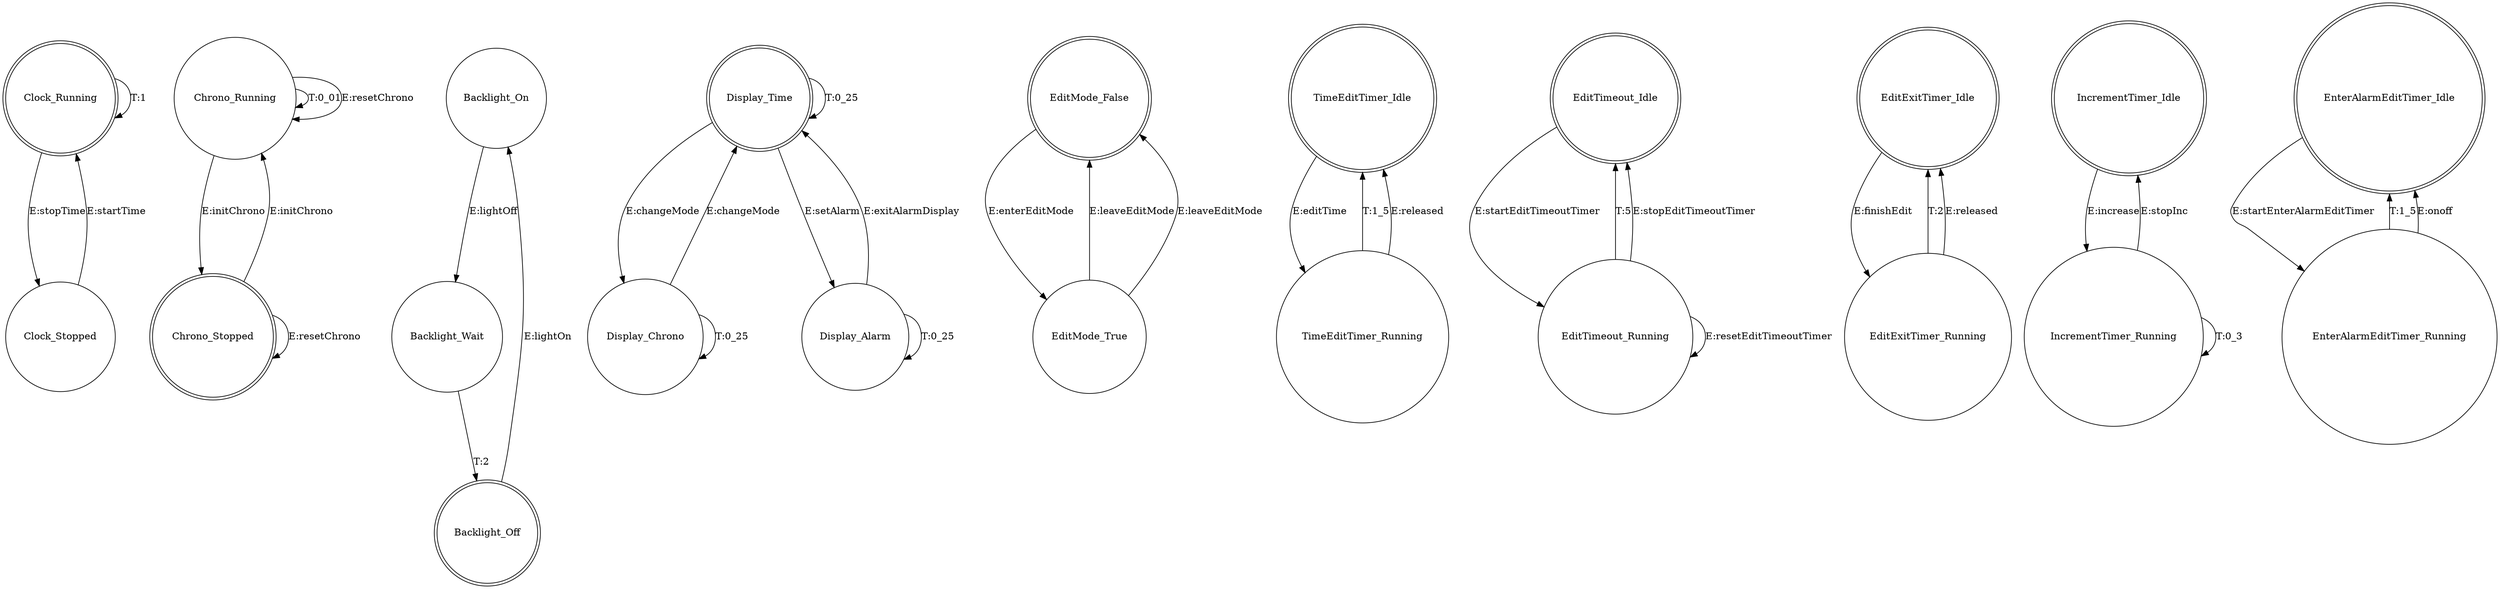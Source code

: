 digraph digitalwatch {
  Clock_Running [shape=doublecircle]
  Clock_Stopped [shape=circle]
  Chrono_Running [shape=circle]
  Chrono_Stopped [shape=doublecircle]
  Backlight_On [shape=circle]
  Backlight_Wait [shape=circle]
  Backlight_Off [shape=doublecircle]
  Display_Time [shape=doublecircle]
  Display_Chrono [shape=circle]
  Display_Alarm [shape=circle]
  EditMode_False [shape=doublecircle]
  EditMode_True [shape=circle]
  TimeEditTimer_Idle [shape=doublecircle]
  TimeEditTimer_Running [shape=circle]
  EditTimeout_Idle [shape=doublecircle]
  EditTimeout_Running [shape=circle]
  EditExitTimer_Idle [shape=doublecircle]
  EditExitTimer_Running [shape=circle]
  IncrementTimer_Idle [shape=doublecircle]
  IncrementTimer_Running [shape=circle]
  EnterAlarmEditTimer_Idle [shape=doublecircle]
  EnterAlarmEditTimer_Running [shape=circle]
  Clock_Running -> Clock_Running [label="T:1"]
  Clock_Running -> Clock_Stopped [label="E:stopTime"]
  Clock_Stopped -> Clock_Running [label="E:startTime"]
  Backlight_Off -> Backlight_On [label="E:lightOn"]
  Backlight_On -> Backlight_Wait [label="E:lightOff"]
  Backlight_Wait -> Backlight_Off [label="T:2"]
  Display_Time -> Display_Time [label="T:0_25"]
  Display_Chrono -> Display_Chrono [label="T:0_25"]
  Display_Time -> Display_Chrono [label="E:changeMode"]
  Display_Chrono -> Display_Time [label="E:changeMode"]
  Display_Alarm -> Display_Alarm [label="T:0_25"]
  Display_Time -> Display_Alarm [label="E:setAlarm"]
  Display_Alarm -> Display_Time [label="E:exitAlarmDisplay"]
  Chrono_Running -> Chrono_Running [label="T:0_01"]
  Chrono_Stopped -> Chrono_Running [label="E:initChrono"]
  Chrono_Running -> Chrono_Stopped [label="E:initChrono"]
  Chrono_Running -> Chrono_Running [label="E:resetChrono"]
  Chrono_Stopped -> Chrono_Stopped [label="E:resetChrono"]
  TimeEditTimer_Idle -> TimeEditTimer_Running [label="E:editTime"]
  TimeEditTimer_Running -> TimeEditTimer_Idle [label="T:1_5"]
  TimeEditTimer_Running -> TimeEditTimer_Idle [label="E:released"]
  EditExitTimer_Idle -> EditExitTimer_Running [label="E:finishEdit"]
  EditExitTimer_Running -> EditExitTimer_Idle [label="T:2"]
  EditExitTimer_Running -> EditExitTimer_Idle [label="E:released"]
  EditMode_False -> EditMode_True [label="E:enterEditMode"]
  EditMode_True -> EditMode_False [label="E:leaveEditMode"]
  EditMode_True -> EditMode_False [label="E:leaveEditMode"]
  EditTimeout_Idle -> EditTimeout_Running [label="E:startEditTimeoutTimer"]
  EditTimeout_Running -> EditTimeout_Idle [label="T:5"]
  EditTimeout_Running -> EditTimeout_Idle [label="E:stopEditTimeoutTimer"]
  EditTimeout_Running -> EditTimeout_Running [label="E:resetEditTimeoutTimer"]
  IncrementTimer_Idle -> IncrementTimer_Running [label="E:increase"]
  IncrementTimer_Running -> IncrementTimer_Running [label="T:0_3"]
  IncrementTimer_Running -> IncrementTimer_Idle [label="E:stopInc"]
  EnterAlarmEditTimer_Idle -> EnterAlarmEditTimer_Running [label="E:startEnterAlarmEditTimer"]
  EnterAlarmEditTimer_Running -> EnterAlarmEditTimer_Idle [label="T:1_5"]
  EnterAlarmEditTimer_Running -> EnterAlarmEditTimer_Idle [label="E:onoff"]
}
